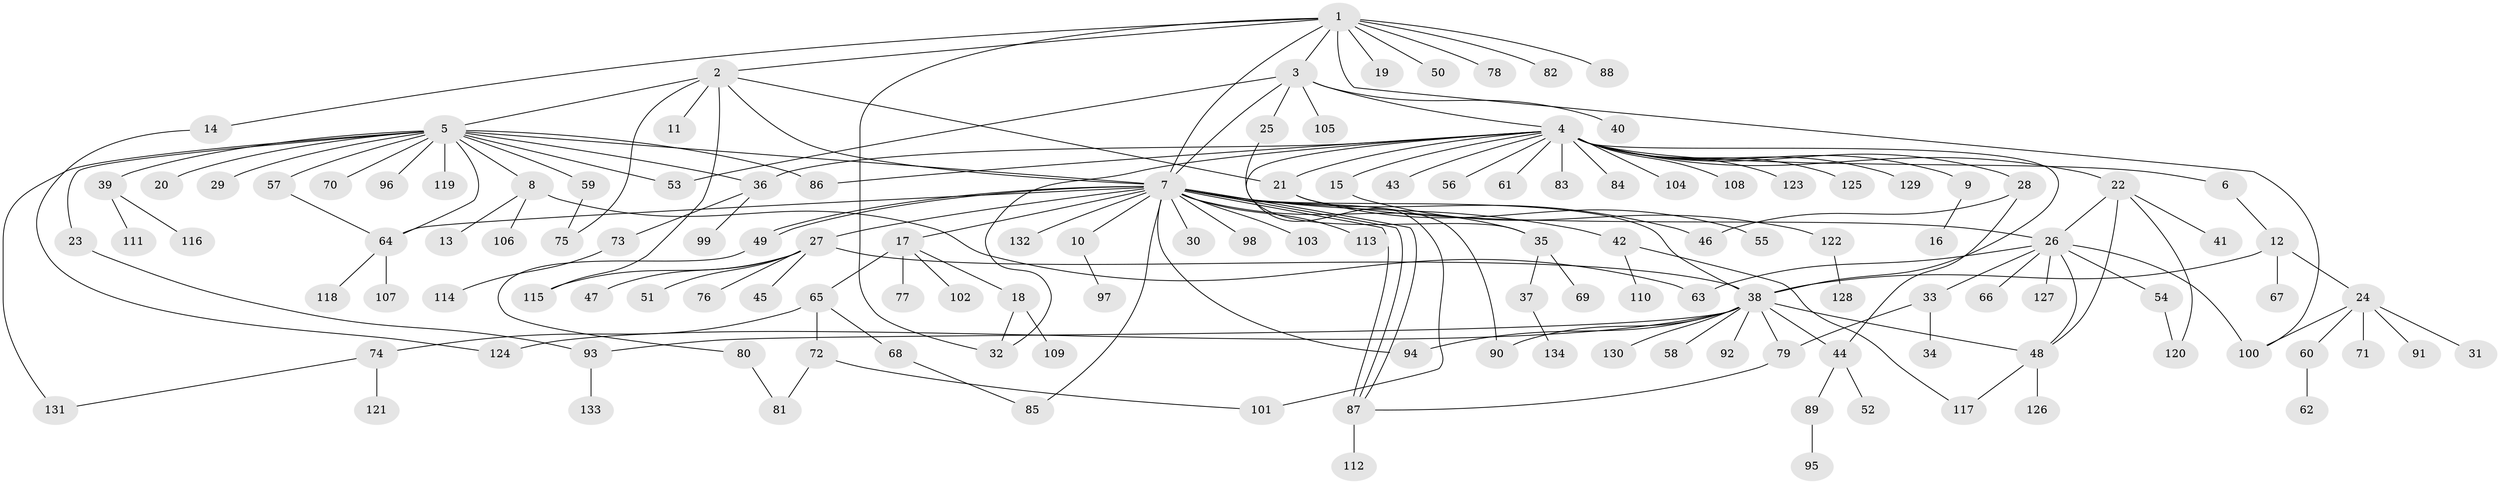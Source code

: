// Generated by graph-tools (version 1.1) at 2025/25/03/09/25 03:25:55]
// undirected, 134 vertices, 173 edges
graph export_dot {
graph [start="1"]
  node [color=gray90,style=filled];
  1;
  2;
  3;
  4;
  5;
  6;
  7;
  8;
  9;
  10;
  11;
  12;
  13;
  14;
  15;
  16;
  17;
  18;
  19;
  20;
  21;
  22;
  23;
  24;
  25;
  26;
  27;
  28;
  29;
  30;
  31;
  32;
  33;
  34;
  35;
  36;
  37;
  38;
  39;
  40;
  41;
  42;
  43;
  44;
  45;
  46;
  47;
  48;
  49;
  50;
  51;
  52;
  53;
  54;
  55;
  56;
  57;
  58;
  59;
  60;
  61;
  62;
  63;
  64;
  65;
  66;
  67;
  68;
  69;
  70;
  71;
  72;
  73;
  74;
  75;
  76;
  77;
  78;
  79;
  80;
  81;
  82;
  83;
  84;
  85;
  86;
  87;
  88;
  89;
  90;
  91;
  92;
  93;
  94;
  95;
  96;
  97;
  98;
  99;
  100;
  101;
  102;
  103;
  104;
  105;
  106;
  107;
  108;
  109;
  110;
  111;
  112;
  113;
  114;
  115;
  116;
  117;
  118;
  119;
  120;
  121;
  122;
  123;
  124;
  125;
  126;
  127;
  128;
  129;
  130;
  131;
  132;
  133;
  134;
  1 -- 2;
  1 -- 3;
  1 -- 7;
  1 -- 14;
  1 -- 19;
  1 -- 32;
  1 -- 50;
  1 -- 78;
  1 -- 82;
  1 -- 88;
  1 -- 100;
  2 -- 5;
  2 -- 7;
  2 -- 11;
  2 -- 21;
  2 -- 75;
  2 -- 115;
  3 -- 4;
  3 -- 7;
  3 -- 25;
  3 -- 40;
  3 -- 53;
  3 -- 105;
  4 -- 6;
  4 -- 9;
  4 -- 15;
  4 -- 21;
  4 -- 22;
  4 -- 28;
  4 -- 32;
  4 -- 36;
  4 -- 38;
  4 -- 43;
  4 -- 56;
  4 -- 61;
  4 -- 83;
  4 -- 84;
  4 -- 86;
  4 -- 101;
  4 -- 104;
  4 -- 108;
  4 -- 123;
  4 -- 125;
  4 -- 129;
  5 -- 7;
  5 -- 8;
  5 -- 20;
  5 -- 23;
  5 -- 29;
  5 -- 36;
  5 -- 39;
  5 -- 53;
  5 -- 57;
  5 -- 59;
  5 -- 64;
  5 -- 70;
  5 -- 86;
  5 -- 96;
  5 -- 119;
  5 -- 131;
  6 -- 12;
  7 -- 10;
  7 -- 17;
  7 -- 27;
  7 -- 30;
  7 -- 35;
  7 -- 38;
  7 -- 42;
  7 -- 46;
  7 -- 49;
  7 -- 49;
  7 -- 64;
  7 -- 85;
  7 -- 87;
  7 -- 87;
  7 -- 87;
  7 -- 90;
  7 -- 94;
  7 -- 98;
  7 -- 103;
  7 -- 113;
  7 -- 132;
  8 -- 13;
  8 -- 63;
  8 -- 106;
  9 -- 16;
  10 -- 97;
  12 -- 24;
  12 -- 38;
  12 -- 67;
  14 -- 124;
  15 -- 122;
  17 -- 18;
  17 -- 65;
  17 -- 77;
  17 -- 102;
  18 -- 32;
  18 -- 109;
  21 -- 26;
  21 -- 55;
  22 -- 26;
  22 -- 41;
  22 -- 48;
  22 -- 120;
  23 -- 93;
  24 -- 31;
  24 -- 60;
  24 -- 71;
  24 -- 91;
  24 -- 100;
  25 -- 35;
  26 -- 33;
  26 -- 48;
  26 -- 54;
  26 -- 63;
  26 -- 66;
  26 -- 100;
  26 -- 127;
  27 -- 38;
  27 -- 45;
  27 -- 47;
  27 -- 51;
  27 -- 76;
  27 -- 115;
  28 -- 44;
  28 -- 46;
  33 -- 34;
  33 -- 79;
  35 -- 37;
  35 -- 69;
  36 -- 73;
  36 -- 99;
  37 -- 134;
  38 -- 44;
  38 -- 48;
  38 -- 58;
  38 -- 79;
  38 -- 90;
  38 -- 92;
  38 -- 93;
  38 -- 94;
  38 -- 124;
  38 -- 130;
  39 -- 111;
  39 -- 116;
  42 -- 110;
  42 -- 117;
  44 -- 52;
  44 -- 89;
  48 -- 117;
  48 -- 126;
  49 -- 80;
  54 -- 120;
  57 -- 64;
  59 -- 75;
  60 -- 62;
  64 -- 107;
  64 -- 118;
  65 -- 68;
  65 -- 72;
  65 -- 74;
  68 -- 85;
  72 -- 81;
  72 -- 101;
  73 -- 114;
  74 -- 121;
  74 -- 131;
  79 -- 87;
  80 -- 81;
  87 -- 112;
  89 -- 95;
  93 -- 133;
  122 -- 128;
}
